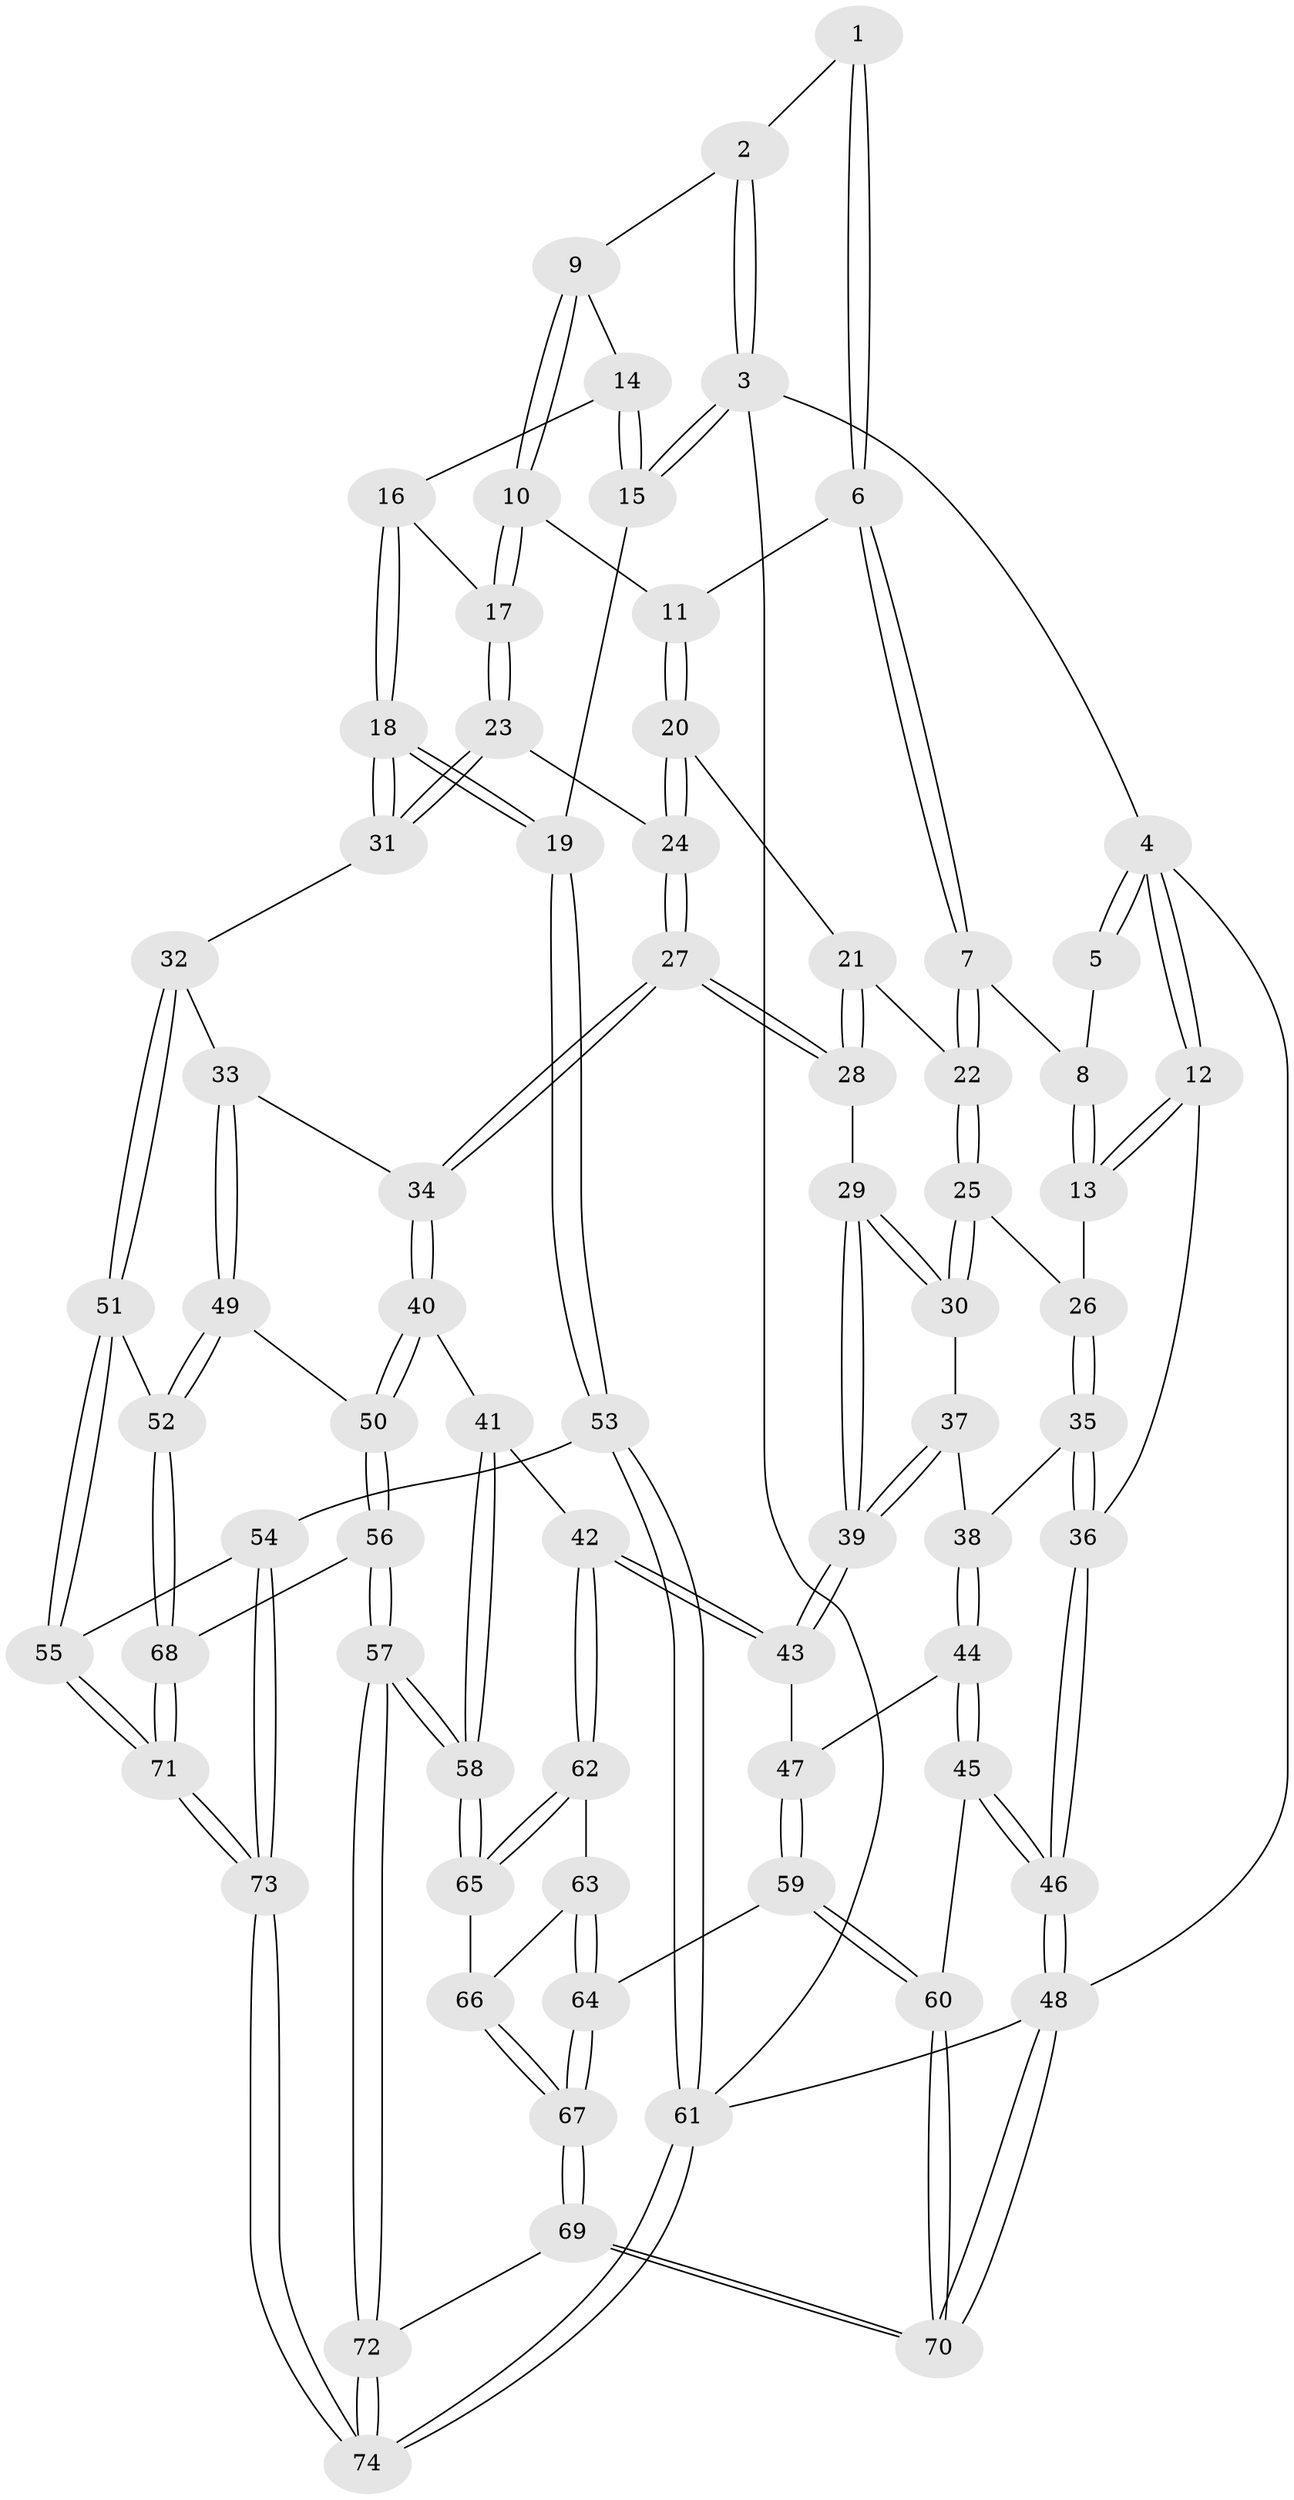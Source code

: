 // Generated by graph-tools (version 1.1) at 2025/01/03/09/25 05:01:10]
// undirected, 74 vertices, 182 edges
graph export_dot {
graph [start="1"]
  node [color=gray90,style=filled];
  1 [pos="+0.3802768157273842+0"];
  2 [pos="+0.643785817319448+0"];
  3 [pos="+1+0"];
  4 [pos="+0+0"];
  5 [pos="+0.28325977966583427+0"];
  6 [pos="+0.3378088285191275+0.14515858961260852"];
  7 [pos="+0.3244167834519287+0.1711128777793583"];
  8 [pos="+0.116142739337972+0.1430061292922061"];
  9 [pos="+0.6649696864849638+0.06494405928057931"];
  10 [pos="+0.640585533334728+0.1456280778895008"];
  11 [pos="+0.5702016472789422+0.20677189305801766"];
  12 [pos="+0+0.19979132545539574"];
  13 [pos="+0+0.2114682449832633"];
  14 [pos="+0.8446314214329024+0.1819417838168797"];
  15 [pos="+1+0"];
  16 [pos="+0.8466329867067094+0.20246911652867458"];
  17 [pos="+0.7244269662120624+0.3086150728308304"];
  18 [pos="+1+0.46440373515796335"];
  19 [pos="+1+0.46691248561320436"];
  20 [pos="+0.5398816299197642+0.28361057424629066"];
  21 [pos="+0.49444966102278787+0.3069208995750804"];
  22 [pos="+0.32167831392526774+0.24612396198712336"];
  23 [pos="+0.7266889001742634+0.3444429527969204"];
  24 [pos="+0.6305154189111964+0.37854101600974455"];
  25 [pos="+0.26654795258329095+0.3498682745970816"];
  26 [pos="+0.19979030400449105+0.3399749181422885"];
  27 [pos="+0.5609726847858263+0.5064504945213505"];
  28 [pos="+0.46943665124556216+0.4568396563481231"];
  29 [pos="+0.4180087355086276+0.45968170457353946"];
  30 [pos="+0.2699787456375748+0.3600370222054217"];
  31 [pos="+0.9091392950855274+0.4901492020764394"];
  32 [pos="+0.8532123084772166+0.538073708722287"];
  33 [pos="+0.7216623942521275+0.5740222122646819"];
  34 [pos="+0.59232697567572+0.5718131928293249"];
  35 [pos="+0.0739748217459908+0.47562572436833633"];
  36 [pos="+0+0.3924061268786894"];
  37 [pos="+0.24458116129136945+0.43783704065490503"];
  38 [pos="+0.15095932678493043+0.54319763161276"];
  39 [pos="+0.33268408998842397+0.6344313866728607"];
  40 [pos="+0.5696896607046341+0.6125978629125396"];
  41 [pos="+0.5402704043092269+0.6310374639014261"];
  42 [pos="+0.33321016195441716+0.6603857978120192"];
  43 [pos="+0.32996749705756445+0.6574554985647383"];
  44 [pos="+0.15176951616094211+0.6046534022321383"];
  45 [pos="+0.03586752928375326+0.6968181078630735"];
  46 [pos="+0+0.660555834940891"];
  47 [pos="+0.30810469468404833+0.6577935353377459"];
  48 [pos="+0+1"];
  49 [pos="+0.7128667995075415+0.7696776001648153"];
  50 [pos="+0.6250248603028656+0.7435970898415588"];
  51 [pos="+0.8338199971146141+0.7177867925860902"];
  52 [pos="+0.719634137976593+0.7763408453357356"];
  53 [pos="+1+0.7457650289546786"];
  54 [pos="+0.9517949257129641+0.8296019318567136"];
  55 [pos="+0.8861916374336075+0.8016554530910868"];
  56 [pos="+0.5435891393890459+0.8675543107204107"];
  57 [pos="+0.47073083012317346+0.9017644875955594"];
  58 [pos="+0.4636460180332958+0.8825570873471957"];
  59 [pos="+0.18464352315521818+0.7756484731318246"];
  60 [pos="+0.10682583073000998+0.7875178335476536"];
  61 [pos="+1+1"];
  62 [pos="+0.3373107335695552+0.676913032444543"];
  63 [pos="+0.26936784603850633+0.8030362932491878"];
  64 [pos="+0.24309231907451395+0.8156166082921628"];
  65 [pos="+0.406945511033025+0.8103683993808604"];
  66 [pos="+0.29646264688012053+0.8244435571045763"];
  67 [pos="+0.24228069029891378+1"];
  68 [pos="+0.7312726498588228+0.8756757125488926"];
  69 [pos="+0.23799174363088557+1"];
  70 [pos="+0.13452075985831982+1"];
  71 [pos="+0.7384440551988996+0.8837899674572168"];
  72 [pos="+0.40655048470537597+1"];
  73 [pos="+0.8082090626358142+1"];
  74 [pos="+0.8059788683486961+1"];
  1 -- 2;
  1 -- 6;
  1 -- 6;
  2 -- 3;
  2 -- 3;
  2 -- 9;
  3 -- 4;
  3 -- 15;
  3 -- 15;
  3 -- 61;
  4 -- 5;
  4 -- 5;
  4 -- 12;
  4 -- 12;
  4 -- 48;
  5 -- 8;
  6 -- 7;
  6 -- 7;
  6 -- 11;
  7 -- 8;
  7 -- 22;
  7 -- 22;
  8 -- 13;
  8 -- 13;
  9 -- 10;
  9 -- 10;
  9 -- 14;
  10 -- 11;
  10 -- 17;
  10 -- 17;
  11 -- 20;
  11 -- 20;
  12 -- 13;
  12 -- 13;
  12 -- 36;
  13 -- 26;
  14 -- 15;
  14 -- 15;
  14 -- 16;
  15 -- 19;
  16 -- 17;
  16 -- 18;
  16 -- 18;
  17 -- 23;
  17 -- 23;
  18 -- 19;
  18 -- 19;
  18 -- 31;
  18 -- 31;
  19 -- 53;
  19 -- 53;
  20 -- 21;
  20 -- 24;
  20 -- 24;
  21 -- 22;
  21 -- 28;
  21 -- 28;
  22 -- 25;
  22 -- 25;
  23 -- 24;
  23 -- 31;
  23 -- 31;
  24 -- 27;
  24 -- 27;
  25 -- 26;
  25 -- 30;
  25 -- 30;
  26 -- 35;
  26 -- 35;
  27 -- 28;
  27 -- 28;
  27 -- 34;
  27 -- 34;
  28 -- 29;
  29 -- 30;
  29 -- 30;
  29 -- 39;
  29 -- 39;
  30 -- 37;
  31 -- 32;
  32 -- 33;
  32 -- 51;
  32 -- 51;
  33 -- 34;
  33 -- 49;
  33 -- 49;
  34 -- 40;
  34 -- 40;
  35 -- 36;
  35 -- 36;
  35 -- 38;
  36 -- 46;
  36 -- 46;
  37 -- 38;
  37 -- 39;
  37 -- 39;
  38 -- 44;
  38 -- 44;
  39 -- 43;
  39 -- 43;
  40 -- 41;
  40 -- 50;
  40 -- 50;
  41 -- 42;
  41 -- 58;
  41 -- 58;
  42 -- 43;
  42 -- 43;
  42 -- 62;
  42 -- 62;
  43 -- 47;
  44 -- 45;
  44 -- 45;
  44 -- 47;
  45 -- 46;
  45 -- 46;
  45 -- 60;
  46 -- 48;
  46 -- 48;
  47 -- 59;
  47 -- 59;
  48 -- 70;
  48 -- 70;
  48 -- 61;
  49 -- 50;
  49 -- 52;
  49 -- 52;
  50 -- 56;
  50 -- 56;
  51 -- 52;
  51 -- 55;
  51 -- 55;
  52 -- 68;
  52 -- 68;
  53 -- 54;
  53 -- 61;
  53 -- 61;
  54 -- 55;
  54 -- 73;
  54 -- 73;
  55 -- 71;
  55 -- 71;
  56 -- 57;
  56 -- 57;
  56 -- 68;
  57 -- 58;
  57 -- 58;
  57 -- 72;
  57 -- 72;
  58 -- 65;
  58 -- 65;
  59 -- 60;
  59 -- 60;
  59 -- 64;
  60 -- 70;
  60 -- 70;
  61 -- 74;
  61 -- 74;
  62 -- 63;
  62 -- 65;
  62 -- 65;
  63 -- 64;
  63 -- 64;
  63 -- 66;
  64 -- 67;
  64 -- 67;
  65 -- 66;
  66 -- 67;
  66 -- 67;
  67 -- 69;
  67 -- 69;
  68 -- 71;
  68 -- 71;
  69 -- 70;
  69 -- 70;
  69 -- 72;
  71 -- 73;
  71 -- 73;
  72 -- 74;
  72 -- 74;
  73 -- 74;
  73 -- 74;
}
